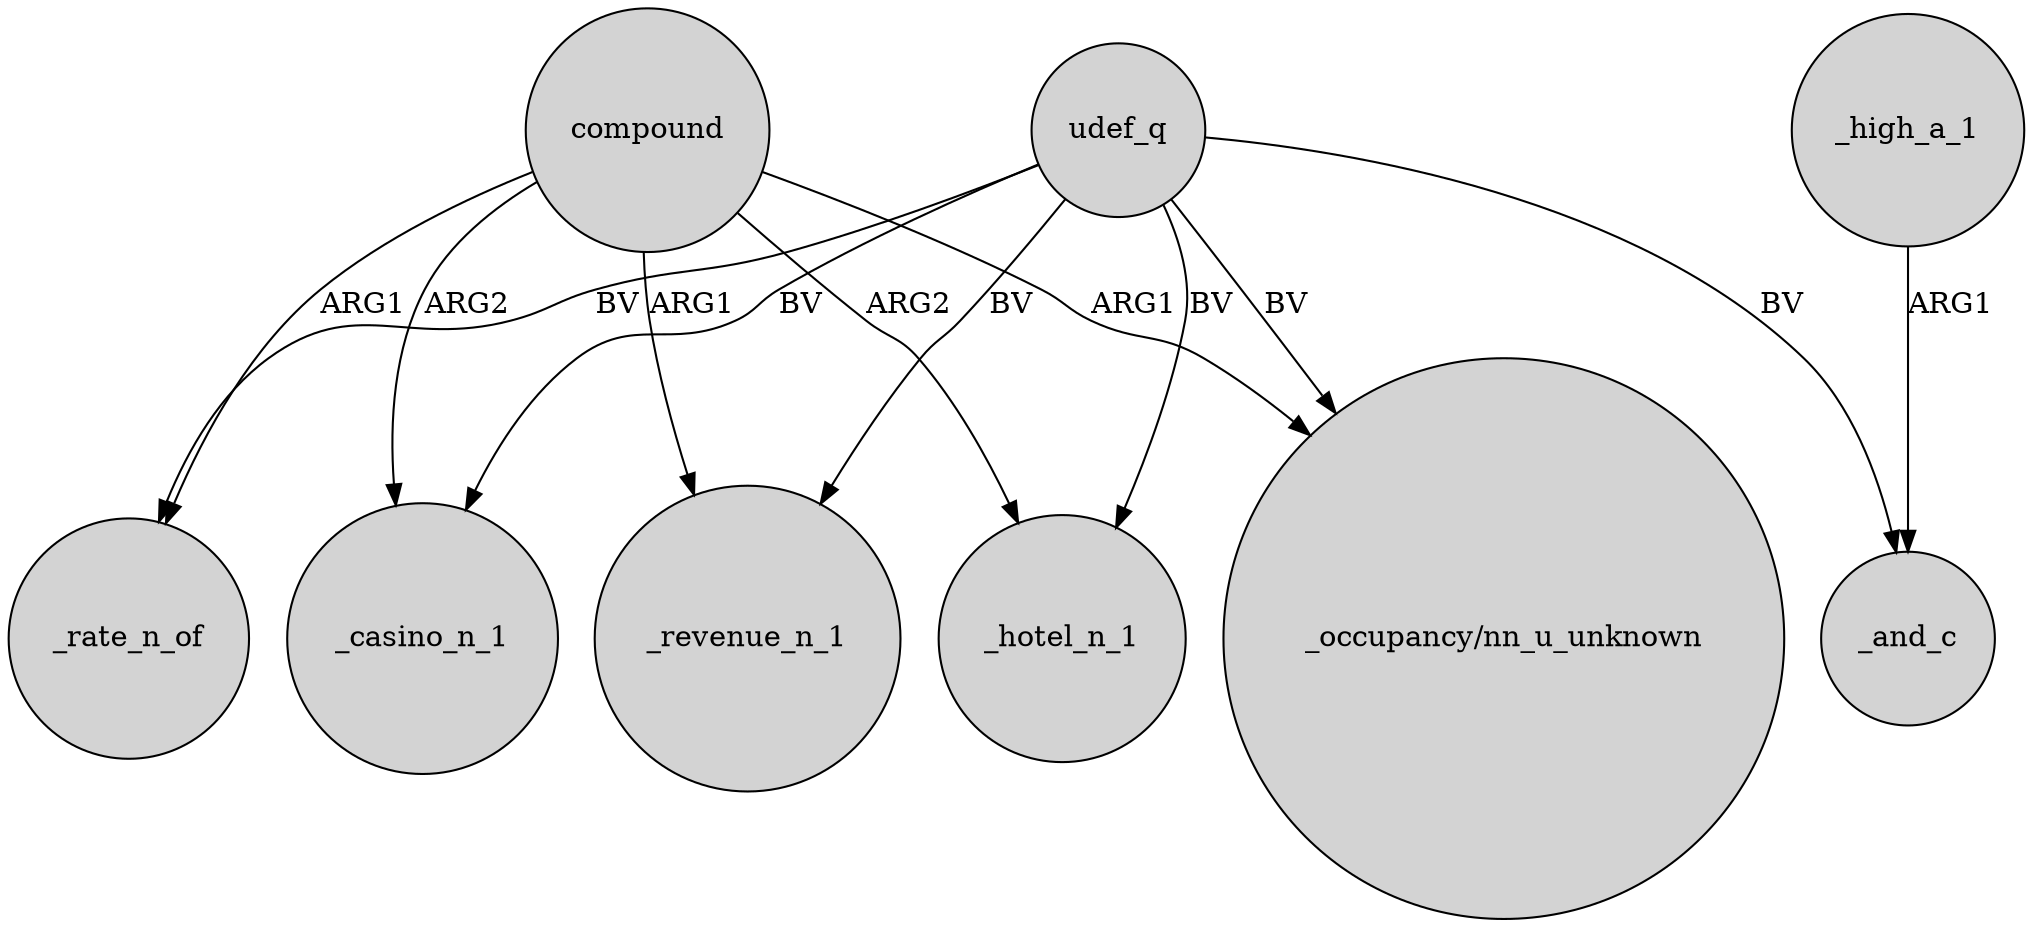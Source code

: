 digraph {
	node [shape=circle style=filled]
	udef_q -> _revenue_n_1 [label=BV]
	compound -> _rate_n_of [label=ARG1]
	udef_q -> _rate_n_of [label=BV]
	udef_q -> _casino_n_1 [label=BV]
	udef_q -> _and_c [label=BV]
	compound -> _revenue_n_1 [label=ARG1]
	compound -> "_occupancy/nn_u_unknown" [label=ARG1]
	udef_q -> "_occupancy/nn_u_unknown" [label=BV]
	udef_q -> _hotel_n_1 [label=BV]
	compound -> _hotel_n_1 [label=ARG2]
	_high_a_1 -> _and_c [label=ARG1]
	compound -> _casino_n_1 [label=ARG2]
}
